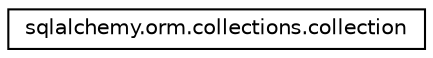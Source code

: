 digraph "Graphical Class Hierarchy"
{
 // LATEX_PDF_SIZE
  edge [fontname="Helvetica",fontsize="10",labelfontname="Helvetica",labelfontsize="10"];
  node [fontname="Helvetica",fontsize="10",shape=record];
  rankdir="LR";
  Node0 [label="sqlalchemy.orm.collections.collection",height=0.2,width=0.4,color="black", fillcolor="white", style="filled",URL="$classsqlalchemy_1_1orm_1_1collections_1_1collection.html",tooltip=" "];
}
